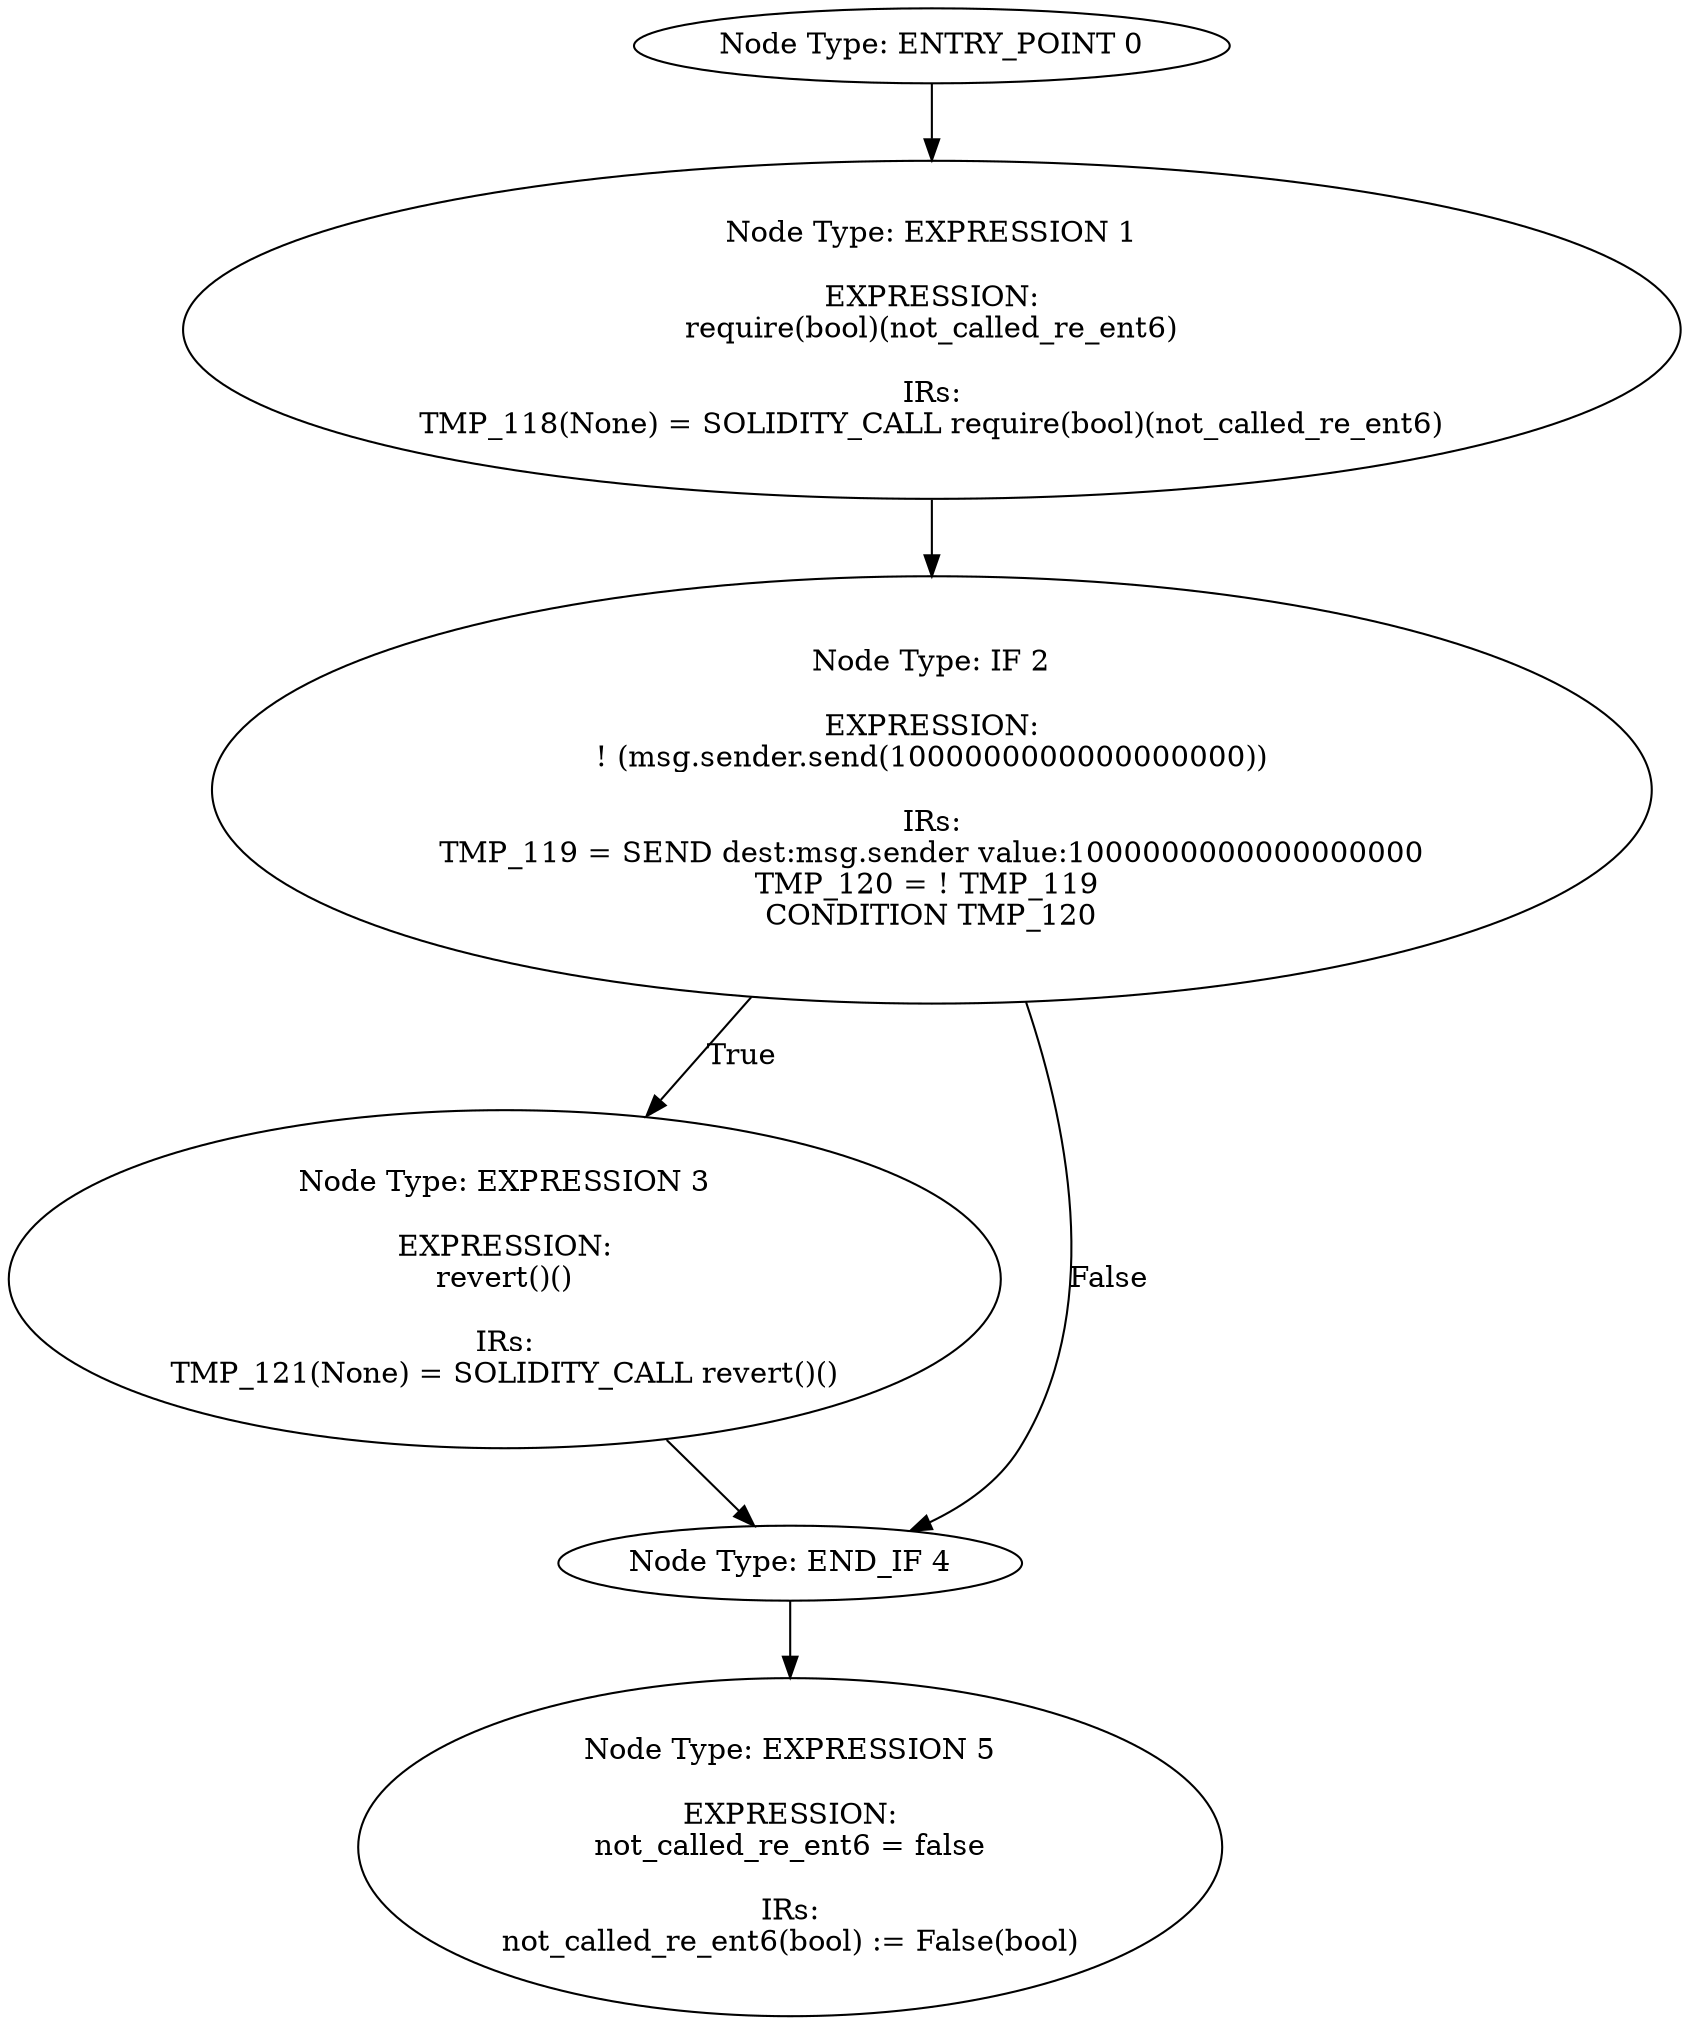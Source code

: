 digraph{
0[label="Node Type: ENTRY_POINT 0
"];
0->1;
1[label="Node Type: EXPRESSION 1

EXPRESSION:
require(bool)(not_called_re_ent6)

IRs:
TMP_118(None) = SOLIDITY_CALL require(bool)(not_called_re_ent6)"];
1->2;
2[label="Node Type: IF 2

EXPRESSION:
! (msg.sender.send(1000000000000000000))

IRs:
TMP_119 = SEND dest:msg.sender value:1000000000000000000
TMP_120 = ! TMP_119 
CONDITION TMP_120"];
2->3[label="True"];
2->4[label="False"];
3[label="Node Type: EXPRESSION 3

EXPRESSION:
revert()()

IRs:
TMP_121(None) = SOLIDITY_CALL revert()()"];
3->4;
4[label="Node Type: END_IF 4
"];
4->5;
5[label="Node Type: EXPRESSION 5

EXPRESSION:
not_called_re_ent6 = false

IRs:
not_called_re_ent6(bool) := False(bool)"];
}
